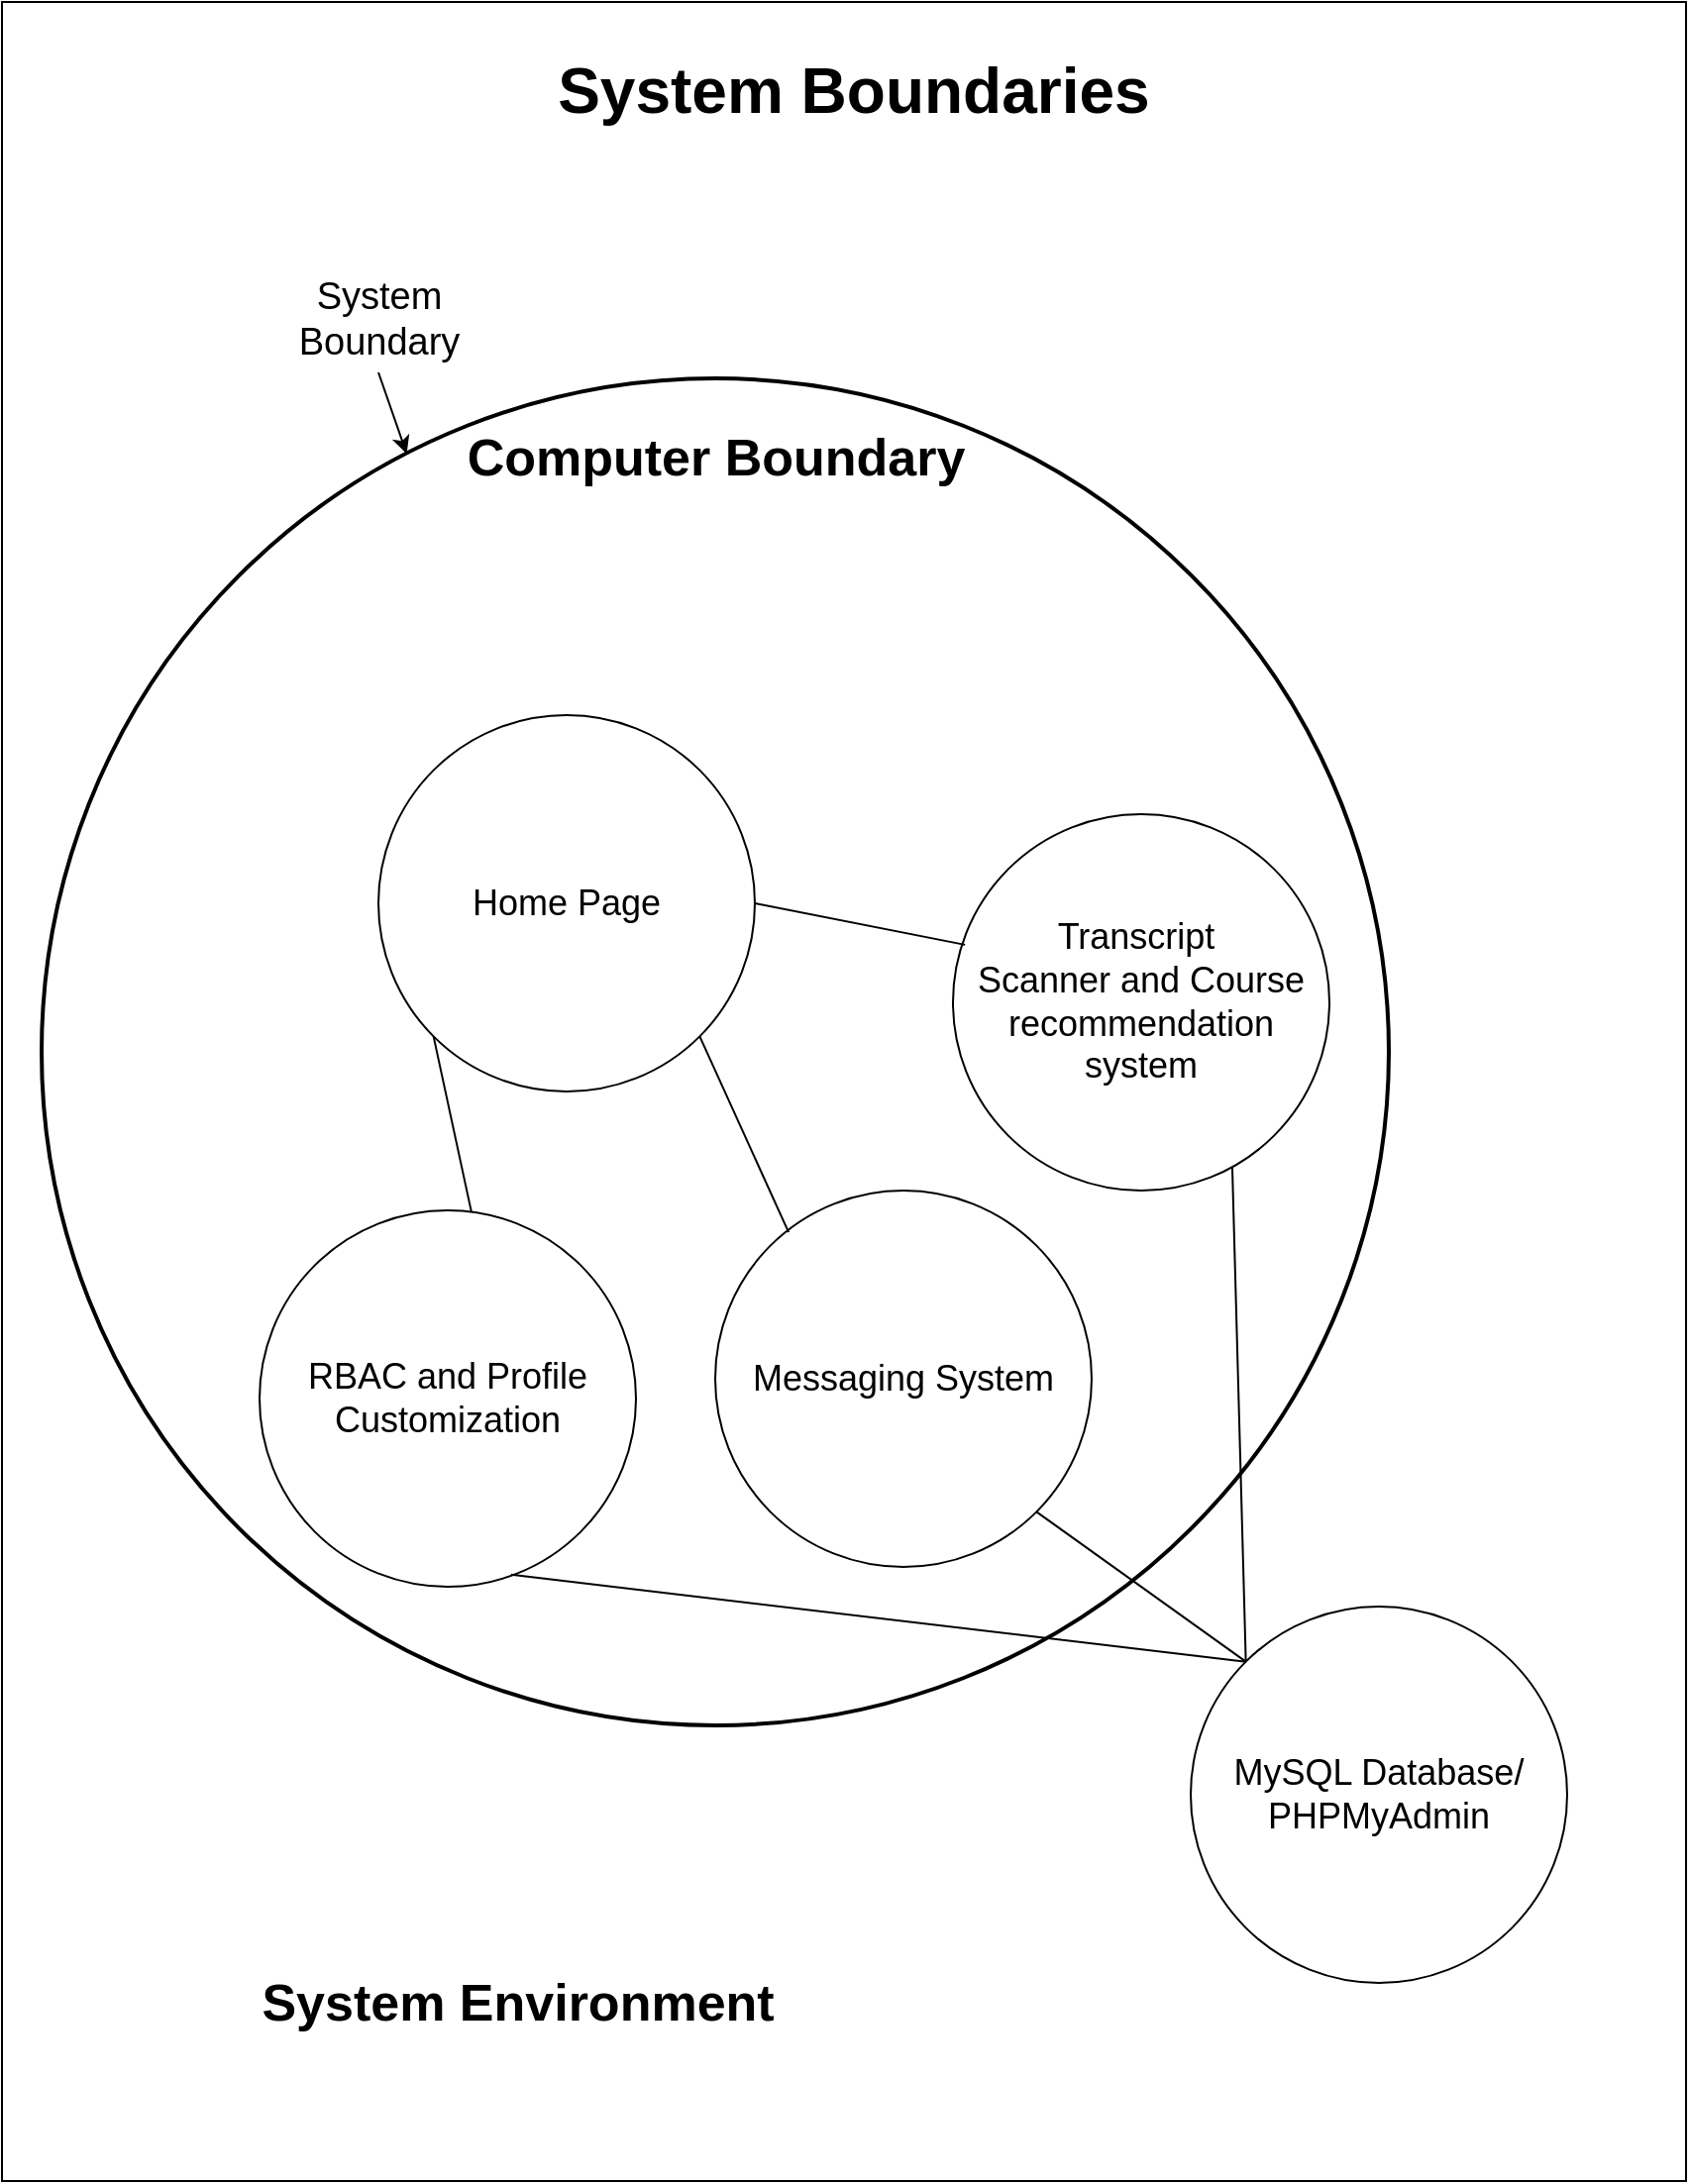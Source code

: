 <mxfile version="26.0.16">
  <diagram name="Page-1" id="Rmv7p0O5-31c5WAlRNyW">
    <mxGraphModel dx="1434" dy="820" grid="1" gridSize="10" guides="1" tooltips="1" connect="1" arrows="1" fold="1" page="1" pageScale="1" pageWidth="850" pageHeight="1100" math="0" shadow="0">
      <root>
        <mxCell id="0" />
        <mxCell id="1" parent="0" />
        <mxCell id="9Qq0X012Kg6SyGd3TspW-2" value="" style="rounded=0;whiteSpace=wrap;html=1;" parent="1" vertex="1">
          <mxGeometry width="850" height="1100" as="geometry" />
        </mxCell>
        <mxCell id="dDh1VdNIhWimBruO15Ut-1" value="" style="ellipse;whiteSpace=wrap;html=1;aspect=fixed;strokeWidth=2;" parent="1" vertex="1">
          <mxGeometry x="20" y="190" width="680" height="680" as="geometry" />
        </mxCell>
        <mxCell id="dDh1VdNIhWimBruO15Ut-2" value="&lt;font style=&quot;font-size: 19px;&quot;&gt;System&lt;/font&gt;&lt;div style=&quot;font-size: 19px;&quot;&gt;&lt;font style=&quot;font-size: 19px;&quot;&gt;Boundary&lt;/font&gt;&lt;/div&gt;" style="text;html=1;align=center;verticalAlign=middle;resizable=0;points=[];autosize=1;strokeColor=none;fillColor=none;" parent="1" vertex="1">
          <mxGeometry x="140" y="130" width="100" height="60" as="geometry" />
        </mxCell>
        <mxCell id="dDh1VdNIhWimBruO15Ut-4" value="" style="endArrow=none;html=1;rounded=0;entryX=0.5;entryY=0.95;entryDx=0;entryDy=0;entryPerimeter=0;exitX=0.271;exitY=0.056;exitDx=0;exitDy=0;exitPerimeter=0;endFill=0;startArrow=classic;startFill=1;" parent="1" source="dDh1VdNIhWimBruO15Ut-1" target="dDh1VdNIhWimBruO15Ut-2" edge="1">
          <mxGeometry width="50" height="50" relative="1" as="geometry">
            <mxPoint x="150" y="240" as="sourcePoint" />
            <mxPoint x="200" y="190" as="targetPoint" />
          </mxGeometry>
        </mxCell>
        <mxCell id="dDh1VdNIhWimBruO15Ut-8" value="&lt;font size=&quot;1&quot; style=&quot;&quot;&gt;&lt;b style=&quot;font-size: 26px;&quot;&gt;System Environment&lt;/b&gt;&lt;/font&gt;" style="text;html=1;align=center;verticalAlign=middle;resizable=0;points=[];autosize=1;strokeColor=none;fillColor=none;" parent="1" vertex="1">
          <mxGeometry x="120" y="990" width="280" height="40" as="geometry" />
        </mxCell>
        <mxCell id="dDh1VdNIhWimBruO15Ut-11" value="&lt;font size=&quot;1&quot; style=&quot;&quot;&gt;&lt;b style=&quot;font-size: 26px;&quot;&gt;Computer Boundary&lt;/b&gt;&lt;/font&gt;" style="text;html=1;align=center;verticalAlign=middle;resizable=0;points=[];autosize=1;strokeColor=none;fillColor=none;" parent="1" vertex="1">
          <mxGeometry x="225" y="210" width="270" height="40" as="geometry" />
        </mxCell>
        <mxCell id="dDh1VdNIhWimBruO15Ut-18" value="&lt;font style=&quot;font-size: 18px;&quot;&gt;MySQL Database/ PHPMyAdmin&lt;/font&gt;" style="ellipse;whiteSpace=wrap;html=1;aspect=fixed;" parent="1" vertex="1">
          <mxGeometry x="600" y="810" width="190" height="190" as="geometry" />
        </mxCell>
        <mxCell id="dDh1VdNIhWimBruO15Ut-20" value="&lt;font style=&quot;font-size: 18px;&quot;&gt;RBAC and Profile Customization&lt;/font&gt;" style="ellipse;whiteSpace=wrap;html=1;aspect=fixed;" parent="1" vertex="1">
          <mxGeometry x="130" y="610" width="190" height="190" as="geometry" />
        </mxCell>
        <mxCell id="dDh1VdNIhWimBruO15Ut-21" value="&lt;span style=&quot;font-size: 18px;&quot;&gt;Messaging System&lt;/span&gt;" style="ellipse;whiteSpace=wrap;html=1;aspect=fixed;" parent="1" vertex="1">
          <mxGeometry x="360" y="600" width="190" height="190" as="geometry" />
        </mxCell>
        <mxCell id="SPBS_ynuWvERHbvvElc9-1" value="&lt;font style=&quot;font-size: 32px;&quot;&gt;&lt;b&gt;&amp;nbsp;System Boundaries&lt;/b&gt;&lt;/font&gt;" style="text;html=1;align=center;verticalAlign=middle;resizable=0;points=[];autosize=1;strokeColor=none;fillColor=none;" parent="1" vertex="1">
          <mxGeometry x="260" y="20" width="330" height="50" as="geometry" />
        </mxCell>
        <mxCell id="80AtWF_Cr9X-JMB0mEe--2" value="&lt;span style=&quot;font-size: 18px;&quot;&gt;Transcript&amp;nbsp;&lt;/span&gt;&lt;div&gt;&lt;span style=&quot;font-size: 18px;&quot;&gt;Scanner and Course recommendation system&lt;/span&gt;&lt;/div&gt;" style="ellipse;whiteSpace=wrap;html=1;aspect=fixed;" vertex="1" parent="1">
          <mxGeometry x="480" y="410" width="190" height="190" as="geometry" />
        </mxCell>
        <mxCell id="80AtWF_Cr9X-JMB0mEe--3" value="&lt;span style=&quot;font-size: 18px;&quot;&gt;Home Page&lt;/span&gt;" style="ellipse;whiteSpace=wrap;html=1;aspect=fixed;" vertex="1" parent="1">
          <mxGeometry x="190" y="360" width="190" height="190" as="geometry" />
        </mxCell>
        <mxCell id="80AtWF_Cr9X-JMB0mEe--5" style="rounded=0;orthogonalLoop=1;jettySize=auto;html=1;exitX=1;exitY=0.5;exitDx=0;exitDy=0;entryX=0.032;entryY=0.347;entryDx=0;entryDy=0;entryPerimeter=0;endArrow=none;startFill=0;" edge="1" parent="1" source="80AtWF_Cr9X-JMB0mEe--3" target="80AtWF_Cr9X-JMB0mEe--2">
          <mxGeometry relative="1" as="geometry" />
        </mxCell>
        <mxCell id="80AtWF_Cr9X-JMB0mEe--7" style="rounded=0;orthogonalLoop=1;jettySize=auto;html=1;exitX=1;exitY=1;exitDx=0;exitDy=0;entryX=0.195;entryY=0.111;entryDx=0;entryDy=0;entryPerimeter=0;endArrow=none;startFill=0;" edge="1" parent="1" source="80AtWF_Cr9X-JMB0mEe--3" target="dDh1VdNIhWimBruO15Ut-21">
          <mxGeometry relative="1" as="geometry" />
        </mxCell>
        <mxCell id="80AtWF_Cr9X-JMB0mEe--8" style="rounded=0;orthogonalLoop=1;jettySize=auto;html=1;exitX=0;exitY=1;exitDx=0;exitDy=0;entryX=0.563;entryY=0.005;entryDx=0;entryDy=0;entryPerimeter=0;endArrow=none;startFill=0;" edge="1" parent="1" source="80AtWF_Cr9X-JMB0mEe--3" target="dDh1VdNIhWimBruO15Ut-20">
          <mxGeometry relative="1" as="geometry" />
        </mxCell>
        <mxCell id="80AtWF_Cr9X-JMB0mEe--9" style="rounded=0;orthogonalLoop=1;jettySize=auto;html=1;exitX=1;exitY=1;exitDx=0;exitDy=0;entryX=0;entryY=0;entryDx=0;entryDy=0;endArrow=none;startFill=0;" edge="1" parent="1" source="dDh1VdNIhWimBruO15Ut-21" target="dDh1VdNIhWimBruO15Ut-18">
          <mxGeometry relative="1" as="geometry">
            <mxPoint x="392" y="522" as="sourcePoint" />
            <mxPoint x="427" y="641" as="targetPoint" />
          </mxGeometry>
        </mxCell>
        <mxCell id="80AtWF_Cr9X-JMB0mEe--10" style="rounded=0;orthogonalLoop=1;jettySize=auto;html=1;exitX=0.742;exitY=0.937;exitDx=0;exitDy=0;entryX=0;entryY=0;entryDx=0;entryDy=0;endArrow=none;startFill=0;exitPerimeter=0;" edge="1" parent="1" source="80AtWF_Cr9X-JMB0mEe--2" target="dDh1VdNIhWimBruO15Ut-18">
          <mxGeometry relative="1" as="geometry">
            <mxPoint x="552" y="782" as="sourcePoint" />
            <mxPoint x="638" y="848" as="targetPoint" />
          </mxGeometry>
        </mxCell>
        <mxCell id="80AtWF_Cr9X-JMB0mEe--11" style="rounded=0;orthogonalLoop=1;jettySize=auto;html=1;exitX=0.668;exitY=0.968;exitDx=0;exitDy=0;entryX=0;entryY=0;entryDx=0;entryDy=0;endArrow=none;startFill=0;exitPerimeter=0;" edge="1" parent="1" source="dDh1VdNIhWimBruO15Ut-20" target="dDh1VdNIhWimBruO15Ut-18">
          <mxGeometry relative="1" as="geometry">
            <mxPoint x="631" y="602" as="sourcePoint" />
            <mxPoint x="638" y="848" as="targetPoint" />
          </mxGeometry>
        </mxCell>
      </root>
    </mxGraphModel>
  </diagram>
</mxfile>
